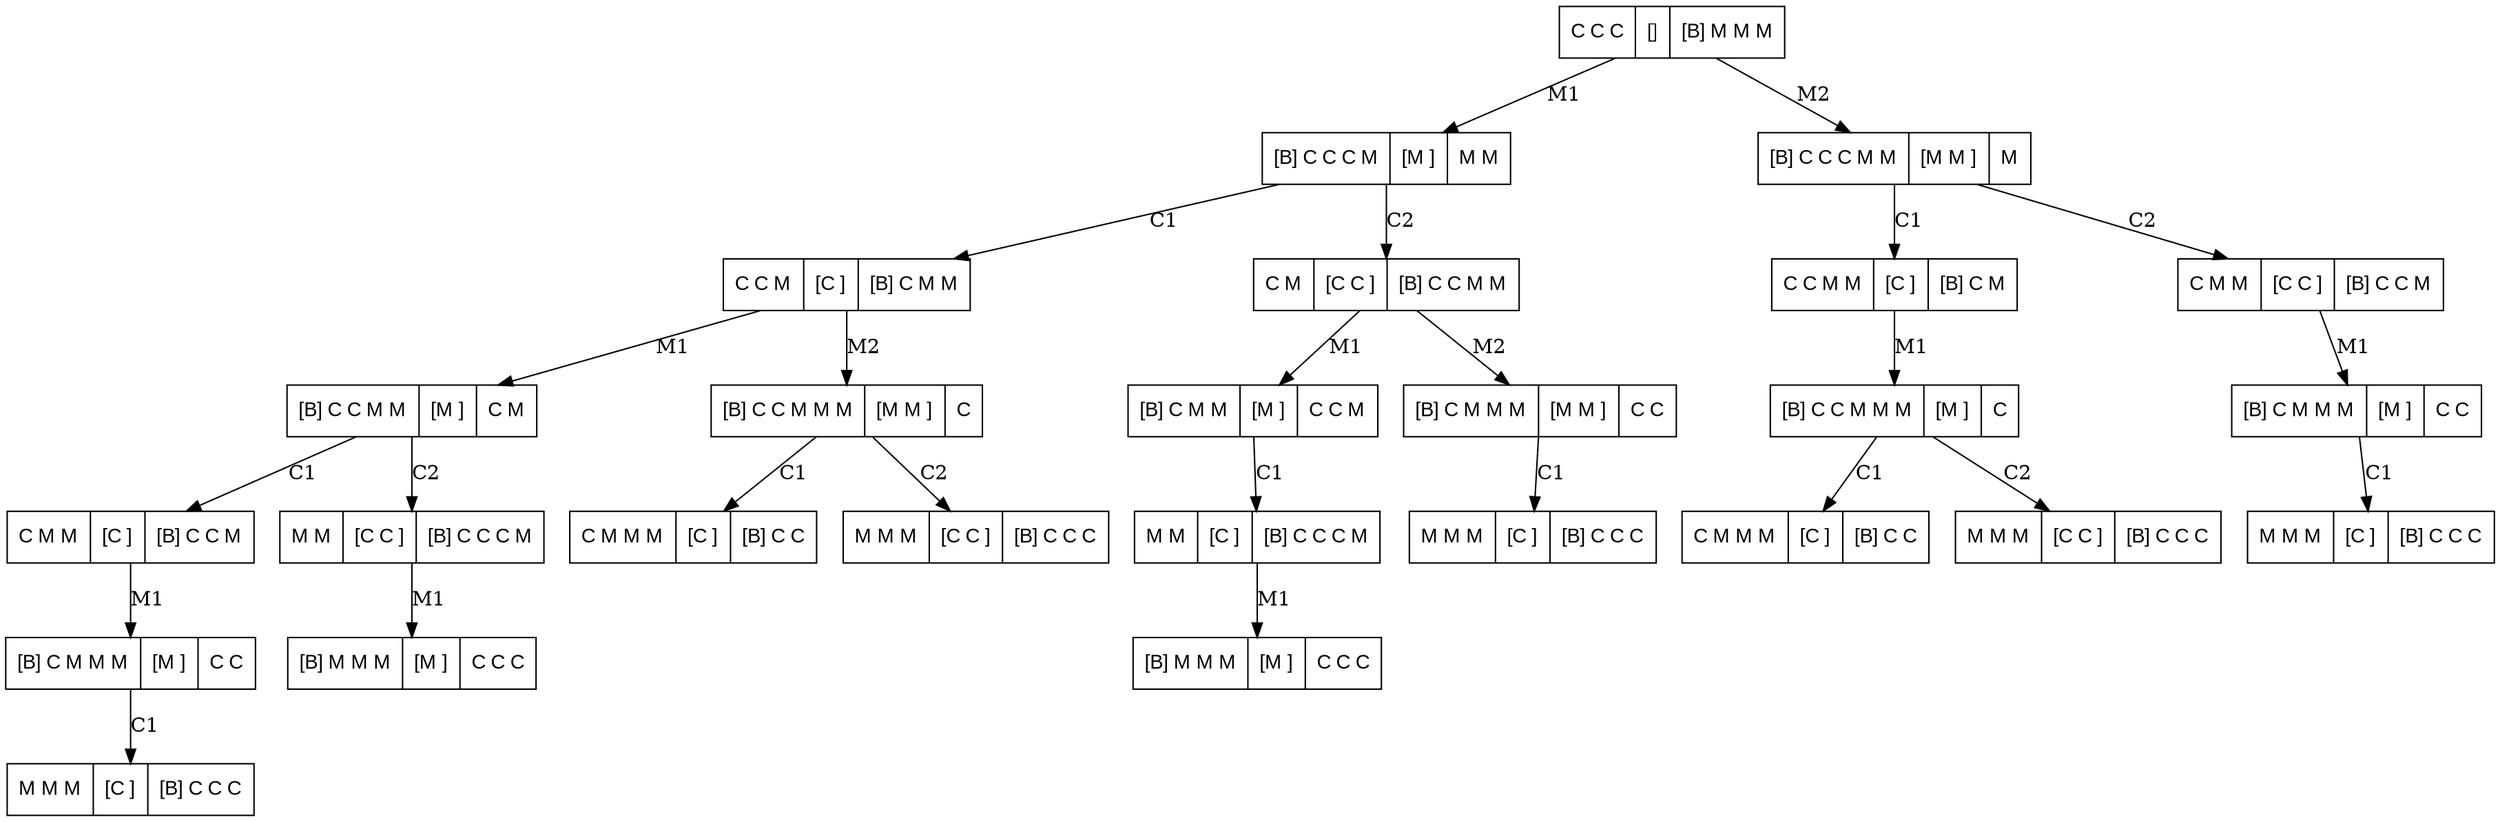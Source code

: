 digraph G {
 node [shape=record fontname=Arial];
v0 ->v1  [label=M1];
v0 ->v2  [label=M2];
v1 ->v11  [label=C1];
v1 ->v12  [label=C2];
v2 ->v21  [label=C1];
v2 ->v22  [label=C2];
v11 ->v111  [label=M1];
v11 ->v112  [label=M2];
v12 ->v121  [label=M1];
v12 ->v122  [label=M2];
v21 ->v211  [label=M1];
v22 ->v221  [label=M1];
v111 ->v1111  [label=C1];
v111 ->v1112  [label=C2];
v112 ->v1121  [label=C1];
v112 ->v1122  [label=C2];
v121 ->v1211  [label=C1];
v122 ->v1221  [label=C1];
v211 ->v2111  [label=C1];
v211 ->v2112  [label=C2];
v221 ->v2211  [label=C1];
v1111 ->v11111  [label=M1];
v1112 ->v11121  [label=M1];
v1211 ->v12111  [label=M1];
v11111 ->v111111  [label=C1];
v0 [label="C C C  |       []      | [B] M M M "]
v1 [label="[B] C C C M  |       [M ]      | M M "]
v2 [label="[B] C C C M M  |       [M M ]      | M "]
v11 [label="C C M  |       [C ]      | [B] C M M "]
v12 [label="C M  |       [C C ]      | [B] C C M M "]
v21 [label="C C M M  |       [C ]      | [B] C M "]
v22 [label="C M M  |       [C C ]      | [B] C C M "]
v111 [label="[B] C C M M  |       [M ]      | C M "]
v112 [label="[B] C C M M M  |       [M M ]      | C "]
v121 [label="[B] C M M  |       [M ]      | C C M "]
v122 [label="[B] C M M M  |       [M M ]      | C C "]
v211 [label="[B] C C M M M  |       [M ]      | C "]
v221 [label="[B] C M M M  |       [M ]      | C C "]
v1111 [label="C M M  |       [C ]      | [B] C C M "]
v1112 [label="M M  |       [C C ]      | [B] C C C M "]
v1121 [label="C M M M  |       [C ]      | [B] C C "]
v1122 [label="M M M  |       [C C ]      | [B] C C C "]
v1211 [label="M M  |       [C ]      | [B] C C C M "]
v1221 [label="M M M  |       [C ]      | [B] C C C "]
v2111 [label="C M M M  |       [C ]      | [B] C C "]
v2112 [label="M M M  |       [C C ]      | [B] C C C "]
v2211 [label="M M M  |       [C ]      | [B] C C C "]
v11111 [label="[B] C M M M  |       [M ]      | C C "]
v11121 [label="[B] M M M  |       [M ]      | C C C "]
v12111 [label="[B] M M M  |       [M ]      | C C C "]
v111111 [label="M M M  |       [C ]      | [B] C C C "]
}
